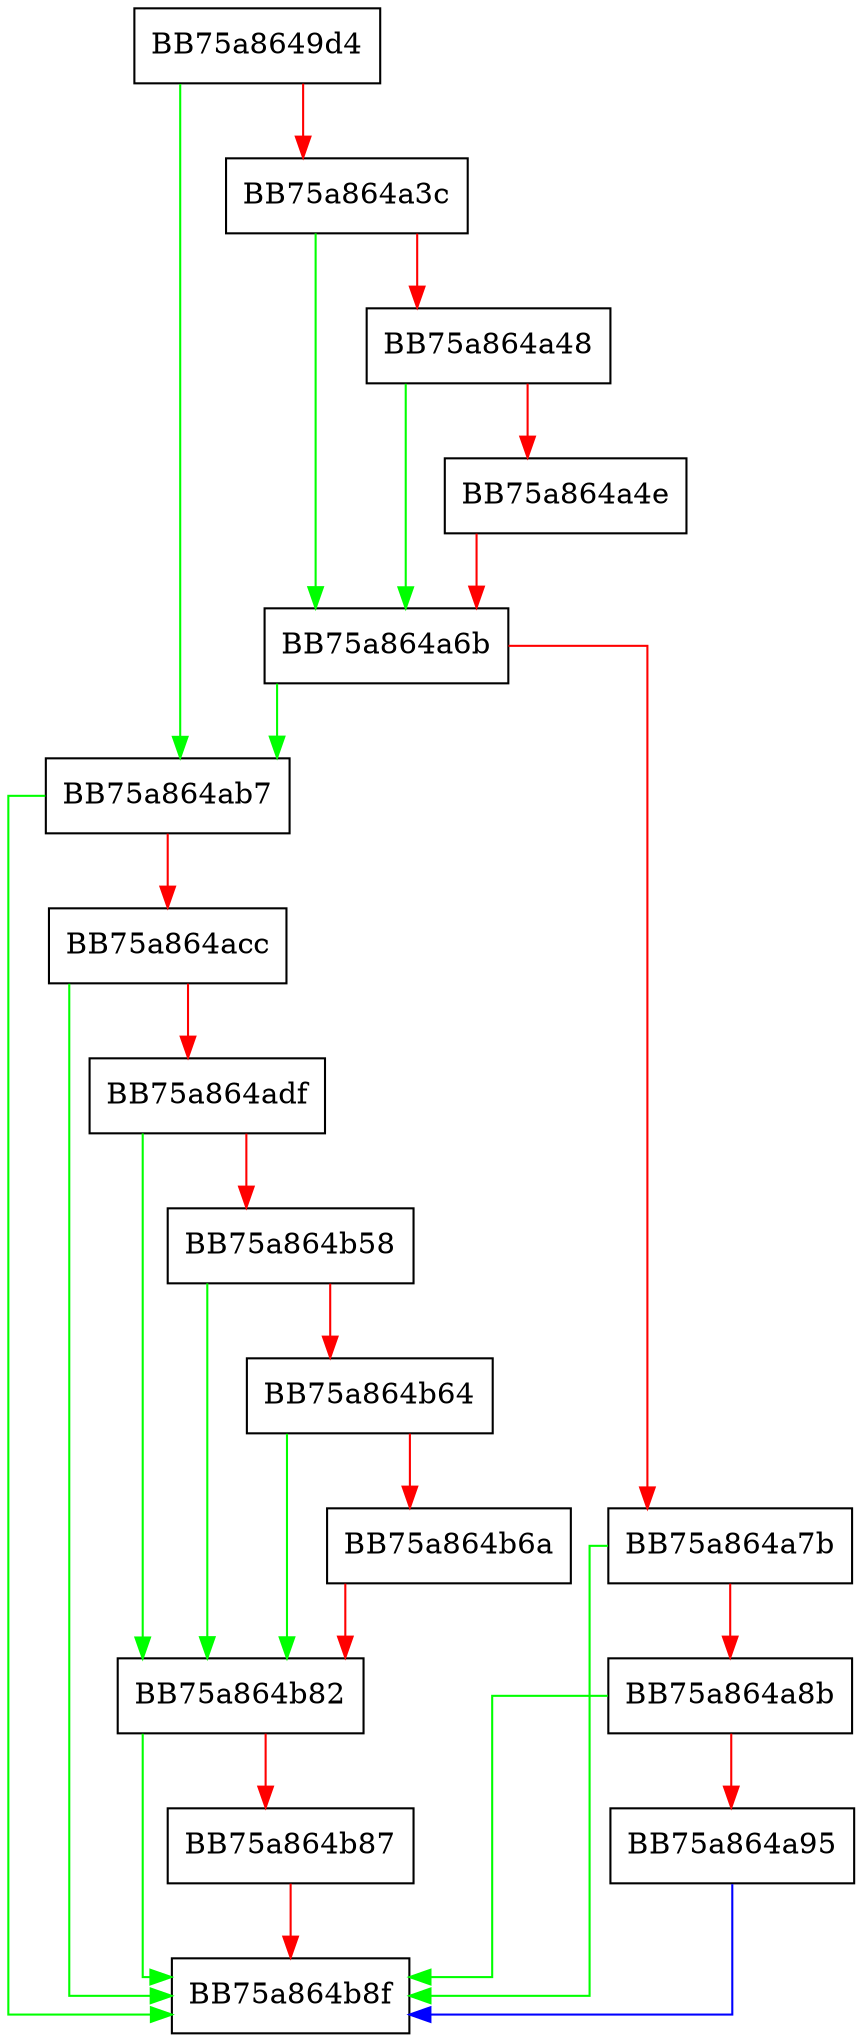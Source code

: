 digraph ProcessUiWriteClipboard {
  node [shape="box"];
  graph [splines=ortho];
  BB75a8649d4 -> BB75a864ab7 [color="green"];
  BB75a8649d4 -> BB75a864a3c [color="red"];
  BB75a864a3c -> BB75a864a6b [color="green"];
  BB75a864a3c -> BB75a864a48 [color="red"];
  BB75a864a48 -> BB75a864a6b [color="green"];
  BB75a864a48 -> BB75a864a4e [color="red"];
  BB75a864a4e -> BB75a864a6b [color="red"];
  BB75a864a6b -> BB75a864ab7 [color="green"];
  BB75a864a6b -> BB75a864a7b [color="red"];
  BB75a864a7b -> BB75a864b8f [color="green"];
  BB75a864a7b -> BB75a864a8b [color="red"];
  BB75a864a8b -> BB75a864b8f [color="green"];
  BB75a864a8b -> BB75a864a95 [color="red"];
  BB75a864a95 -> BB75a864b8f [color="blue"];
  BB75a864ab7 -> BB75a864b8f [color="green"];
  BB75a864ab7 -> BB75a864acc [color="red"];
  BB75a864acc -> BB75a864b8f [color="green"];
  BB75a864acc -> BB75a864adf [color="red"];
  BB75a864adf -> BB75a864b82 [color="green"];
  BB75a864adf -> BB75a864b58 [color="red"];
  BB75a864b58 -> BB75a864b82 [color="green"];
  BB75a864b58 -> BB75a864b64 [color="red"];
  BB75a864b64 -> BB75a864b82 [color="green"];
  BB75a864b64 -> BB75a864b6a [color="red"];
  BB75a864b6a -> BB75a864b82 [color="red"];
  BB75a864b82 -> BB75a864b8f [color="green"];
  BB75a864b82 -> BB75a864b87 [color="red"];
  BB75a864b87 -> BB75a864b8f [color="red"];
}